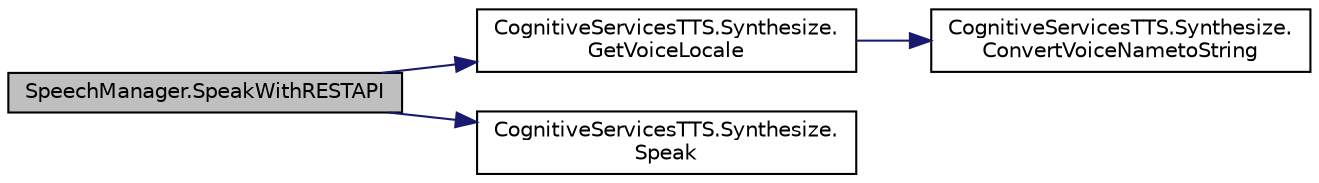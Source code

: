 digraph "SpeechManager.SpeakWithRESTAPI"
{
 // LATEX_PDF_SIZE
  edge [fontname="Helvetica",fontsize="10",labelfontname="Helvetica",labelfontsize="10"];
  node [fontname="Helvetica",fontsize="10",shape=record];
  rankdir="LR";
  Node1 [label="SpeechManager.SpeakWithRESTAPI",height=0.2,width=0.4,color="black", fillcolor="grey75", style="filled", fontcolor="black",tooltip="Converts a text string into synthesized speech using Microsoft Cognitive Services,..."];
  Node1 -> Node2 [color="midnightblue",fontsize="10",style="solid",fontname="Helvetica"];
  Node2 [label="CognitiveServicesTTS.Synthesize.\lGetVoiceLocale",height=0.2,width=0.4,color="black", fillcolor="white", style="filled",URL="$class_cognitive_services_t_t_s_1_1_synthesize.html#a0c9e0199cc9a2f818a75e2d380b3dc8d",tooltip=" "];
  Node2 -> Node3 [color="midnightblue",fontsize="10",style="solid",fontname="Helvetica"];
  Node3 [label="CognitiveServicesTTS.Synthesize.\lConvertVoiceNametoString",height=0.2,width=0.4,color="black", fillcolor="white", style="filled",URL="$class_cognitive_services_t_t_s_1_1_synthesize.html#a7ec1043791dbad9deb7c2b3d7f427a8c",tooltip="Converts a specific VoioceName enum option into its string counterpart as expected by the API when bu..."];
  Node1 -> Node4 [color="midnightblue",fontsize="10",style="solid",fontname="Helvetica"];
  Node4 [label="CognitiveServicesTTS.Synthesize.\lSpeak",height=0.2,width=0.4,color="black", fillcolor="white", style="filled",URL="$class_cognitive_services_t_t_s_1_1_synthesize.html#af1957839423b634042d245edae0090bc",tooltip="Sends the specified text to be spoken to the TTS service and saves the response audio to a file."];
}
